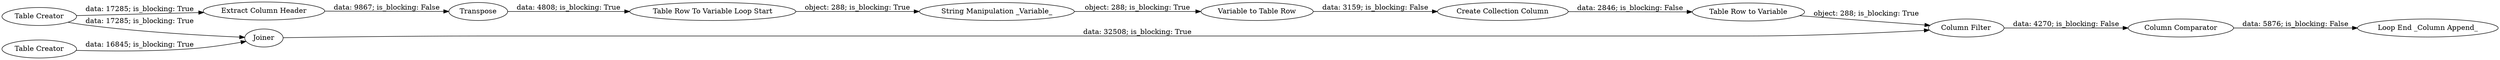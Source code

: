 digraph {
	"1868975643598470487_49" [label="Table Row to Variable"]
	"1868975643598470487_26" [label="Column Comparator"]
	"1868975643598470487_34" [label="Extract Column Header"]
	"1868975643598470487_24" [label="Table Creator"]
	"1868975643598470487_39" [label="Loop End _Column Append_"]
	"1868975643598470487_27" [label=Joiner]
	"1868975643598470487_37" [label="Column Filter"]
	"1868975643598470487_36" [label=Transpose]
	"1868975643598470487_35" [label="Table Row To Variable Loop Start"]
	"1868975643598470487_48" [label="Create Collection Column"]
	"1868975643598470487_25" [label="Table Creator"]
	"1868975643598470487_46" [label="String Manipulation _Variable_"]
	"1868975643598470487_47" [label="Variable to Table Row"]
	"1868975643598470487_27" -> "1868975643598470487_37" [label="data: 32508; is_blocking: True"]
	"1868975643598470487_37" -> "1868975643598470487_26" [label="data: 4270; is_blocking: False"]
	"1868975643598470487_25" -> "1868975643598470487_27" [label="data: 16845; is_blocking: True"]
	"1868975643598470487_34" -> "1868975643598470487_36" [label="data: 9867; is_blocking: False"]
	"1868975643598470487_24" -> "1868975643598470487_34" [label="data: 17285; is_blocking: True"]
	"1868975643598470487_24" -> "1868975643598470487_27" [label="data: 17285; is_blocking: True"]
	"1868975643598470487_47" -> "1868975643598470487_48" [label="data: 3159; is_blocking: False"]
	"1868975643598470487_36" -> "1868975643598470487_35" [label="data: 4808; is_blocking: True"]
	"1868975643598470487_35" -> "1868975643598470487_46" [label="object: 288; is_blocking: True"]
	"1868975643598470487_26" -> "1868975643598470487_39" [label="data: 5876; is_blocking: False"]
	"1868975643598470487_46" -> "1868975643598470487_47" [label="object: 288; is_blocking: True"]
	"1868975643598470487_48" -> "1868975643598470487_49" [label="data: 2846; is_blocking: False"]
	"1868975643598470487_49" -> "1868975643598470487_37" [label="object: 288; is_blocking: True"]
	rankdir=LR
}
